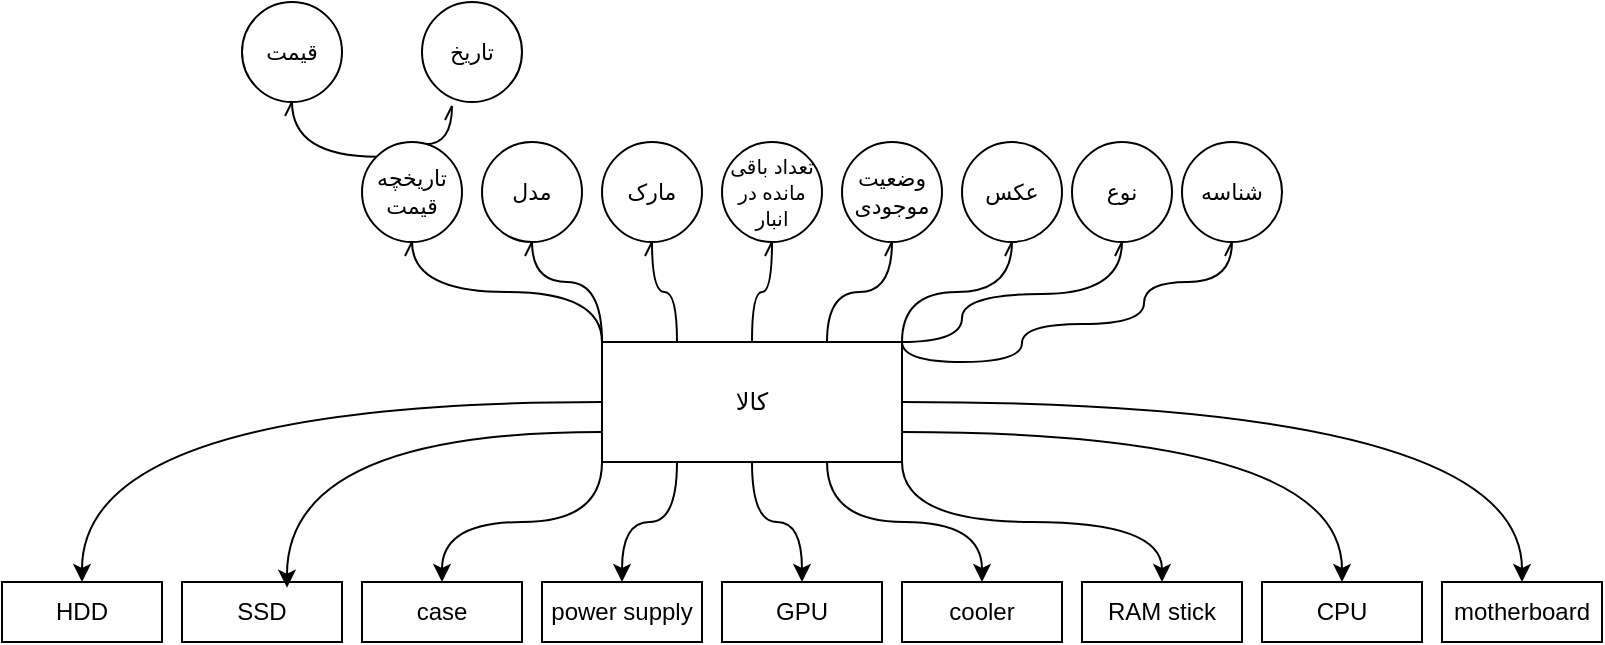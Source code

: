 <mxfile version="24.9.1">
  <diagram name="Page-1" id="9pAMobIlL3Q27WV-ND6b">
    <mxGraphModel dx="1839" dy="1920" grid="1" gridSize="10" guides="1" tooltips="1" connect="1" arrows="1" fold="1" page="1" pageScale="1" pageWidth="850" pageHeight="1400" math="0" shadow="0">
      <root>
        <mxCell id="0" />
        <mxCell id="1" parent="0" />
        <mxCell id="2hztsEfEEE-q9e5ccqZt-3" style="edgeStyle=orthogonalEdgeStyle;rounded=0;orthogonalLoop=1;jettySize=auto;html=1;exitX=0;exitY=1;exitDx=0;exitDy=0;curved=1;" edge="1" parent="1" source="2hztsEfEEE-q9e5ccqZt-1" target="2hztsEfEEE-q9e5ccqZt-4">
          <mxGeometry relative="1" as="geometry">
            <mxPoint x="80" y="230" as="targetPoint" />
          </mxGeometry>
        </mxCell>
        <mxCell id="2hztsEfEEE-q9e5ccqZt-5" style="edgeStyle=orthogonalEdgeStyle;rounded=0;orthogonalLoop=1;jettySize=auto;html=1;exitX=0.25;exitY=1;exitDx=0;exitDy=0;curved=1;" edge="1" parent="1" source="2hztsEfEEE-q9e5ccqZt-1" target="2hztsEfEEE-q9e5ccqZt-6">
          <mxGeometry relative="1" as="geometry">
            <mxPoint x="170" y="220" as="targetPoint" />
          </mxGeometry>
        </mxCell>
        <mxCell id="2hztsEfEEE-q9e5ccqZt-7" style="edgeStyle=orthogonalEdgeStyle;rounded=0;orthogonalLoop=1;jettySize=auto;html=1;exitX=0.5;exitY=1;exitDx=0;exitDy=0;curved=1;" edge="1" parent="1" source="2hztsEfEEE-q9e5ccqZt-1" target="2hztsEfEEE-q9e5ccqZt-9">
          <mxGeometry relative="1" as="geometry">
            <mxPoint x="260" y="230" as="targetPoint" />
          </mxGeometry>
        </mxCell>
        <mxCell id="2hztsEfEEE-q9e5ccqZt-10" style="edgeStyle=orthogonalEdgeStyle;rounded=0;orthogonalLoop=1;jettySize=auto;html=1;exitX=0.75;exitY=1;exitDx=0;exitDy=0;curved=1;" edge="1" parent="1" source="2hztsEfEEE-q9e5ccqZt-1" target="2hztsEfEEE-q9e5ccqZt-11">
          <mxGeometry relative="1" as="geometry">
            <mxPoint x="330" y="230" as="targetPoint" />
          </mxGeometry>
        </mxCell>
        <mxCell id="2hztsEfEEE-q9e5ccqZt-13" style="edgeStyle=orthogonalEdgeStyle;rounded=0;orthogonalLoop=1;jettySize=auto;html=1;exitX=1;exitY=1;exitDx=0;exitDy=0;curved=1;" edge="1" parent="1" source="2hztsEfEEE-q9e5ccqZt-1" target="2hztsEfEEE-q9e5ccqZt-14">
          <mxGeometry relative="1" as="geometry">
            <mxPoint x="430" y="230" as="targetPoint" />
          </mxGeometry>
        </mxCell>
        <mxCell id="2hztsEfEEE-q9e5ccqZt-17" style="edgeStyle=orthogonalEdgeStyle;rounded=0;orthogonalLoop=1;jettySize=auto;html=1;exitX=1;exitY=0.5;exitDx=0;exitDy=0;curved=1;" edge="1" parent="1" source="2hztsEfEEE-q9e5ccqZt-1" target="2hztsEfEEE-q9e5ccqZt-18">
          <mxGeometry relative="1" as="geometry">
            <mxPoint x="480" y="240" as="targetPoint" />
          </mxGeometry>
        </mxCell>
        <mxCell id="2hztsEfEEE-q9e5ccqZt-24" style="edgeStyle=orthogonalEdgeStyle;rounded=0;orthogonalLoop=1;jettySize=auto;html=1;exitX=0;exitY=0.5;exitDx=0;exitDy=0;curved=1;" edge="1" parent="1" source="2hztsEfEEE-q9e5ccqZt-1" target="2hztsEfEEE-q9e5ccqZt-25">
          <mxGeometry relative="1" as="geometry">
            <mxPoint x="-100" y="230" as="targetPoint" />
          </mxGeometry>
        </mxCell>
        <mxCell id="2hztsEfEEE-q9e5ccqZt-26" style="edgeStyle=orthogonalEdgeStyle;rounded=0;orthogonalLoop=1;jettySize=auto;html=1;exitX=1;exitY=0.75;exitDx=0;exitDy=0;curved=1;" edge="1" parent="1" source="2hztsEfEEE-q9e5ccqZt-1" target="2hztsEfEEE-q9e5ccqZt-27">
          <mxGeometry relative="1" as="geometry">
            <mxPoint x="460" y="210" as="targetPoint" />
          </mxGeometry>
        </mxCell>
        <mxCell id="2hztsEfEEE-q9e5ccqZt-28" style="rounded=0;orthogonalLoop=1;jettySize=auto;html=1;exitX=1;exitY=0;exitDx=0;exitDy=0;strokeColor=default;endArrow=openAsync;endFill=0;elbow=vertical;edgeStyle=orthogonalEdgeStyle;curved=1;" edge="1" parent="1" source="2hztsEfEEE-q9e5ccqZt-1" target="2hztsEfEEE-q9e5ccqZt-29">
          <mxGeometry relative="1" as="geometry">
            <mxPoint x="300" y="60" as="targetPoint" />
          </mxGeometry>
        </mxCell>
        <mxCell id="2hztsEfEEE-q9e5ccqZt-30" style="edgeStyle=orthogonalEdgeStyle;shape=connector;curved=1;rounded=0;orthogonalLoop=1;jettySize=auto;html=1;exitX=0.75;exitY=0;exitDx=0;exitDy=0;strokeColor=default;align=center;verticalAlign=middle;fontFamily=Helvetica;fontSize=11;fontColor=default;labelBackgroundColor=default;elbow=vertical;endArrow=openAsync;endFill=0;" edge="1" parent="1" source="2hztsEfEEE-q9e5ccqZt-1" target="2hztsEfEEE-q9e5ccqZt-31">
          <mxGeometry relative="1" as="geometry">
            <mxPoint x="300" y="50" as="targetPoint" />
          </mxGeometry>
        </mxCell>
        <mxCell id="2hztsEfEEE-q9e5ccqZt-32" style="edgeStyle=orthogonalEdgeStyle;shape=connector;curved=1;rounded=0;orthogonalLoop=1;jettySize=auto;html=1;exitX=0.5;exitY=0;exitDx=0;exitDy=0;strokeColor=default;align=center;verticalAlign=middle;fontFamily=Helvetica;fontSize=11;fontColor=default;labelBackgroundColor=default;elbow=vertical;endArrow=openAsync;endFill=0;" edge="1" parent="1" source="2hztsEfEEE-q9e5ccqZt-1" target="2hztsEfEEE-q9e5ccqZt-33">
          <mxGeometry relative="1" as="geometry">
            <mxPoint x="230" y="60" as="targetPoint" />
          </mxGeometry>
        </mxCell>
        <mxCell id="2hztsEfEEE-q9e5ccqZt-34" style="edgeStyle=orthogonalEdgeStyle;shape=connector;curved=1;rounded=0;orthogonalLoop=1;jettySize=auto;html=1;exitX=0.25;exitY=0;exitDx=0;exitDy=0;strokeColor=default;align=center;verticalAlign=middle;fontFamily=Helvetica;fontSize=11;fontColor=default;labelBackgroundColor=default;elbow=vertical;endArrow=openAsync;endFill=0;" edge="1" parent="1" source="2hztsEfEEE-q9e5ccqZt-1" target="2hztsEfEEE-q9e5ccqZt-35">
          <mxGeometry relative="1" as="geometry">
            <mxPoint x="177.5" y="60" as="targetPoint" />
          </mxGeometry>
        </mxCell>
        <mxCell id="2hztsEfEEE-q9e5ccqZt-36" style="edgeStyle=orthogonalEdgeStyle;shape=connector;curved=1;rounded=0;orthogonalLoop=1;jettySize=auto;html=1;exitX=1;exitY=0;exitDx=0;exitDy=0;strokeColor=default;align=center;verticalAlign=middle;fontFamily=Helvetica;fontSize=11;fontColor=default;labelBackgroundColor=default;elbow=vertical;endArrow=openAsync;endFill=0;" edge="1" parent="1" source="2hztsEfEEE-q9e5ccqZt-1" target="2hztsEfEEE-q9e5ccqZt-37">
          <mxGeometry relative="1" as="geometry">
            <mxPoint x="400" y="70" as="targetPoint" />
            <Array as="points">
              <mxPoint x="290" y="120" />
              <mxPoint x="350" y="120" />
              <mxPoint x="350" y="101" />
              <mxPoint x="411" y="101" />
              <mxPoint x="411" y="80" />
            </Array>
          </mxGeometry>
        </mxCell>
        <mxCell id="2hztsEfEEE-q9e5ccqZt-38" style="edgeStyle=orthogonalEdgeStyle;shape=connector;curved=1;rounded=0;orthogonalLoop=1;jettySize=auto;html=1;exitX=1;exitY=0;exitDx=0;exitDy=0;strokeColor=default;align=center;verticalAlign=middle;fontFamily=Helvetica;fontSize=11;fontColor=default;labelBackgroundColor=default;elbow=vertical;endArrow=openAsync;endFill=0;" edge="1" parent="1" source="2hztsEfEEE-q9e5ccqZt-1" target="2hztsEfEEE-q9e5ccqZt-39">
          <mxGeometry relative="1" as="geometry">
            <mxPoint x="400" y="60" as="targetPoint" />
            <Array as="points">
              <mxPoint x="320" y="110" />
              <mxPoint x="320" y="86" />
              <mxPoint x="400" y="86" />
            </Array>
          </mxGeometry>
        </mxCell>
        <mxCell id="2hztsEfEEE-q9e5ccqZt-40" style="edgeStyle=orthogonalEdgeStyle;shape=connector;curved=1;rounded=0;orthogonalLoop=1;jettySize=auto;html=1;exitX=0;exitY=0;exitDx=0;exitDy=0;strokeColor=default;align=center;verticalAlign=middle;fontFamily=Helvetica;fontSize=11;fontColor=default;labelBackgroundColor=default;elbow=vertical;endArrow=openAsync;endFill=0;" edge="1" parent="1" source="2hztsEfEEE-q9e5ccqZt-1" target="2hztsEfEEE-q9e5ccqZt-41">
          <mxGeometry relative="1" as="geometry">
            <mxPoint x="90" y="60" as="targetPoint" />
            <Array as="points">
              <mxPoint x="140" y="80" />
              <mxPoint x="105" y="80" />
            </Array>
          </mxGeometry>
        </mxCell>
        <mxCell id="2hztsEfEEE-q9e5ccqZt-42" style="edgeStyle=orthogonalEdgeStyle;shape=connector;curved=1;rounded=0;orthogonalLoop=1;jettySize=auto;html=1;exitX=0;exitY=0;exitDx=0;exitDy=0;strokeColor=default;align=center;verticalAlign=middle;fontFamily=Helvetica;fontSize=11;fontColor=default;labelBackgroundColor=default;elbow=vertical;endArrow=openAsync;endFill=0;" edge="1" parent="1" source="2hztsEfEEE-q9e5ccqZt-1" target="2hztsEfEEE-q9e5ccqZt-43">
          <mxGeometry relative="1" as="geometry">
            <mxPoint x="50" y="60" as="targetPoint" />
          </mxGeometry>
        </mxCell>
        <mxCell id="2hztsEfEEE-q9e5ccqZt-1" value="کالا" style="rounded=0;whiteSpace=wrap;html=1;" vertex="1" parent="1">
          <mxGeometry x="140" y="110" width="150" height="60" as="geometry" />
        </mxCell>
        <mxCell id="2hztsEfEEE-q9e5ccqZt-4" value="case" style="rounded=0;whiteSpace=wrap;html=1;" vertex="1" parent="1">
          <mxGeometry x="20" y="230" width="80" height="30" as="geometry" />
        </mxCell>
        <mxCell id="2hztsEfEEE-q9e5ccqZt-6" value="power supply" style="rounded=0;whiteSpace=wrap;html=1;" vertex="1" parent="1">
          <mxGeometry x="110" y="230" width="80" height="30" as="geometry" />
        </mxCell>
        <mxCell id="2hztsEfEEE-q9e5ccqZt-9" value="GPU" style="rounded=0;whiteSpace=wrap;html=1;" vertex="1" parent="1">
          <mxGeometry x="200" y="230" width="80" height="30" as="geometry" />
        </mxCell>
        <mxCell id="2hztsEfEEE-q9e5ccqZt-11" value="cooler" style="rounded=0;whiteSpace=wrap;html=1;" vertex="1" parent="1">
          <mxGeometry x="290" y="230" width="80" height="30" as="geometry" />
        </mxCell>
        <mxCell id="2hztsEfEEE-q9e5ccqZt-14" value="RAM stick" style="rounded=0;whiteSpace=wrap;html=1;" vertex="1" parent="1">
          <mxGeometry x="380" y="230" width="80" height="30" as="geometry" />
        </mxCell>
        <mxCell id="2hztsEfEEE-q9e5ccqZt-18" value="motherboard" style="rounded=0;whiteSpace=wrap;html=1;" vertex="1" parent="1">
          <mxGeometry x="560" y="230" width="80" height="30" as="geometry" />
        </mxCell>
        <mxCell id="2hztsEfEEE-q9e5ccqZt-21" value="SSD" style="rounded=0;whiteSpace=wrap;html=1;" vertex="1" parent="1">
          <mxGeometry x="-70" y="230" width="80" height="30" as="geometry" />
        </mxCell>
        <mxCell id="2hztsEfEEE-q9e5ccqZt-23" style="edgeStyle=orthogonalEdgeStyle;rounded=0;orthogonalLoop=1;jettySize=auto;html=1;exitX=0;exitY=0.75;exitDx=0;exitDy=0;entryX=0.656;entryY=0.094;entryDx=0;entryDy=0;entryPerimeter=0;curved=1;" edge="1" parent="1" source="2hztsEfEEE-q9e5ccqZt-1" target="2hztsEfEEE-q9e5ccqZt-21">
          <mxGeometry relative="1" as="geometry" />
        </mxCell>
        <mxCell id="2hztsEfEEE-q9e5ccqZt-25" value="HDD" style="rounded=0;whiteSpace=wrap;html=1;" vertex="1" parent="1">
          <mxGeometry x="-160" y="230" width="80" height="30" as="geometry" />
        </mxCell>
        <mxCell id="2hztsEfEEE-q9e5ccqZt-27" value="CPU" style="rounded=0;whiteSpace=wrap;html=1;" vertex="1" parent="1">
          <mxGeometry x="470" y="230" width="80" height="30" as="geometry" />
        </mxCell>
        <mxCell id="2hztsEfEEE-q9e5ccqZt-29" value="عکس" style="ellipse;whiteSpace=wrap;html=1;fontFamily=Helvetica;fontSize=11;fontColor=default;labelBackgroundColor=default;" vertex="1" parent="1">
          <mxGeometry x="320" y="10" width="50" height="50" as="geometry" />
        </mxCell>
        <mxCell id="2hztsEfEEE-q9e5ccqZt-31" value="وضعیت موجودی" style="ellipse;whiteSpace=wrap;html=1;aspect=fixed;fontFamily=Helvetica;fontSize=11;fontColor=default;labelBackgroundColor=none;" vertex="1" parent="1">
          <mxGeometry x="260" y="10" width="50" height="50" as="geometry" />
        </mxCell>
        <mxCell id="2hztsEfEEE-q9e5ccqZt-33" value="&lt;font style=&quot;font-size: 10px;&quot;&gt;تعداد باقی مانده در انبار&lt;/font&gt;" style="ellipse;whiteSpace=wrap;html=1;fontFamily=Helvetica;fontSize=11;fontColor=default;labelBackgroundColor=none;" vertex="1" parent="1">
          <mxGeometry x="200" y="10" width="50" height="50" as="geometry" />
        </mxCell>
        <mxCell id="2hztsEfEEE-q9e5ccqZt-35" value="مارک" style="ellipse;whiteSpace=wrap;html=1;aspect=fixed;fontFamily=Helvetica;fontSize=11;fontColor=default;labelBackgroundColor=default;" vertex="1" parent="1">
          <mxGeometry x="140" y="10" width="50" height="50" as="geometry" />
        </mxCell>
        <mxCell id="2hztsEfEEE-q9e5ccqZt-37" value="شناسه" style="ellipse;whiteSpace=wrap;html=1;aspect=fixed;fontFamily=Helvetica;fontSize=11;fontColor=default;labelBackgroundColor=default;" vertex="1" parent="1">
          <mxGeometry x="430" y="10" width="50" height="50" as="geometry" />
        </mxCell>
        <mxCell id="2hztsEfEEE-q9e5ccqZt-39" value="نوع" style="ellipse;whiteSpace=wrap;html=1;aspect=fixed;fontFamily=Helvetica;fontSize=11;fontColor=default;labelBackgroundColor=default;" vertex="1" parent="1">
          <mxGeometry x="375" y="10" width="50" height="50" as="geometry" />
        </mxCell>
        <mxCell id="2hztsEfEEE-q9e5ccqZt-41" value="مدل" style="ellipse;whiteSpace=wrap;html=1;aspect=fixed;fontFamily=Helvetica;fontSize=11;fontColor=default;labelBackgroundColor=default;" vertex="1" parent="1">
          <mxGeometry x="80" y="10" width="50" height="50" as="geometry" />
        </mxCell>
        <mxCell id="2hztsEfEEE-q9e5ccqZt-44" style="edgeStyle=orthogonalEdgeStyle;shape=connector;curved=1;rounded=0;orthogonalLoop=1;jettySize=auto;html=1;exitX=0;exitY=0;exitDx=0;exitDy=0;strokeColor=default;align=center;verticalAlign=middle;fontFamily=Helvetica;fontSize=11;fontColor=default;labelBackgroundColor=default;elbow=vertical;endArrow=openAsync;endFill=0;" edge="1" parent="1" source="2hztsEfEEE-q9e5ccqZt-43" target="2hztsEfEEE-q9e5ccqZt-47">
          <mxGeometry relative="1" as="geometry">
            <mxPoint y="-10" as="targetPoint" />
          </mxGeometry>
        </mxCell>
        <mxCell id="2hztsEfEEE-q9e5ccqZt-45" style="edgeStyle=orthogonalEdgeStyle;shape=connector;curved=1;rounded=0;orthogonalLoop=1;jettySize=auto;html=1;exitX=0.633;exitY=0.023;exitDx=0;exitDy=0;strokeColor=default;align=center;verticalAlign=middle;fontFamily=Helvetica;fontSize=11;fontColor=default;labelBackgroundColor=default;elbow=vertical;endArrow=openAsync;endFill=0;exitPerimeter=0;entryX=0.3;entryY=1.04;entryDx=0;entryDy=0;entryPerimeter=0;" edge="1" parent="1" source="2hztsEfEEE-q9e5ccqZt-43" target="2hztsEfEEE-q9e5ccqZt-46">
          <mxGeometry relative="1" as="geometry">
            <mxPoint x="60" y="-10" as="targetPoint" />
          </mxGeometry>
        </mxCell>
        <mxCell id="2hztsEfEEE-q9e5ccqZt-43" value="تاریخچه قیمت" style="ellipse;whiteSpace=wrap;html=1;aspect=fixed;fontFamily=Helvetica;fontSize=11;fontColor=default;labelBackgroundColor=none;" vertex="1" parent="1">
          <mxGeometry x="20" y="10" width="50" height="50" as="geometry" />
        </mxCell>
        <mxCell id="2hztsEfEEE-q9e5ccqZt-46" value="تاریخ" style="ellipse;whiteSpace=wrap;html=1;aspect=fixed;fontFamily=Helvetica;fontSize=11;fontColor=default;labelBackgroundColor=default;" vertex="1" parent="1">
          <mxGeometry x="50" y="-60" width="50" height="50" as="geometry" />
        </mxCell>
        <mxCell id="2hztsEfEEE-q9e5ccqZt-47" value="قیمت" style="ellipse;whiteSpace=wrap;html=1;aspect=fixed;fontFamily=Helvetica;fontSize=11;fontColor=default;labelBackgroundColor=default;" vertex="1" parent="1">
          <mxGeometry x="-40" y="-60" width="50" height="50" as="geometry" />
        </mxCell>
      </root>
    </mxGraphModel>
  </diagram>
</mxfile>
